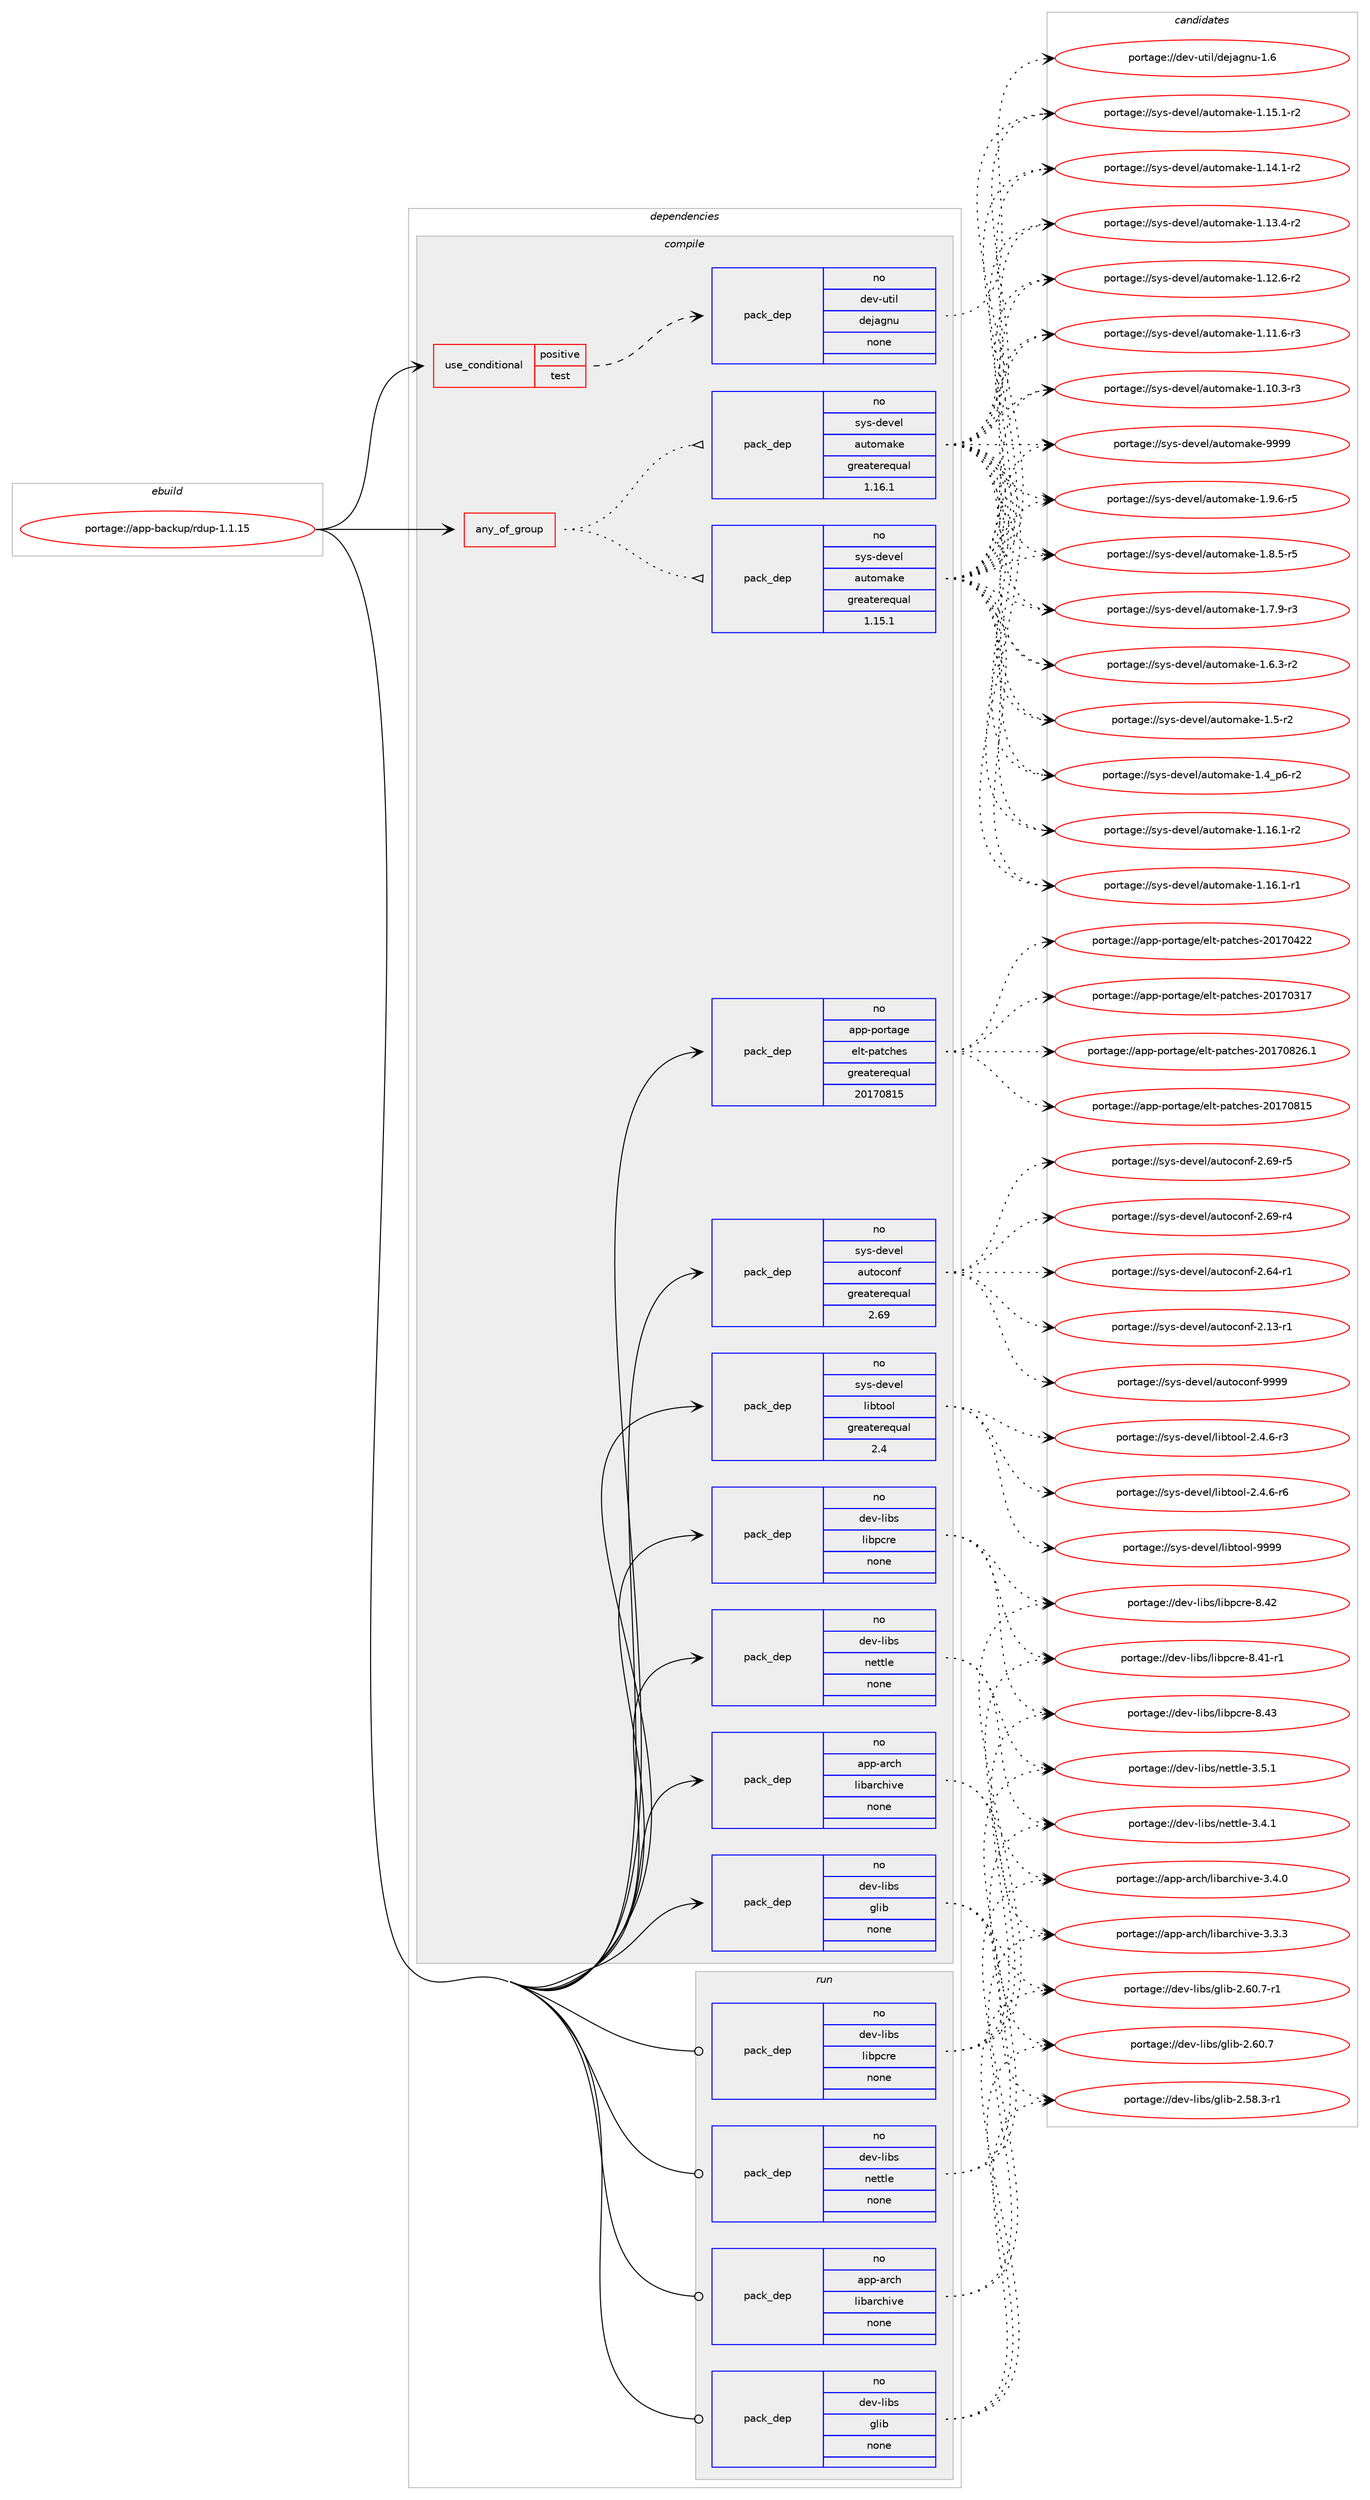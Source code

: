 digraph prolog {

# *************
# Graph options
# *************

newrank=true;
concentrate=true;
compound=true;
graph [rankdir=LR,fontname=Helvetica,fontsize=10,ranksep=1.5];#, ranksep=2.5, nodesep=0.2];
edge  [arrowhead=vee];
node  [fontname=Helvetica,fontsize=10];

# **********
# The ebuild
# **********

subgraph cluster_leftcol {
color=gray;
label=<<i>ebuild</i>>;
id [label="portage://app-backup/rdup-1.1.15", color=red, width=4, href="../app-backup/rdup-1.1.15.svg"];
}

# ****************
# The dependencies
# ****************

subgraph cluster_midcol {
color=gray;
label=<<i>dependencies</i>>;
subgraph cluster_compile {
fillcolor="#eeeeee";
style=filled;
label=<<i>compile</i>>;
subgraph any8298 {
dependency645411 [label=<<TABLE BORDER="0" CELLBORDER="1" CELLSPACING="0" CELLPADDING="4"><TR><TD CELLPADDING="10">any_of_group</TD></TR></TABLE>>, shape=none, color=red];subgraph pack484805 {
dependency645412 [label=<<TABLE BORDER="0" CELLBORDER="1" CELLSPACING="0" CELLPADDING="4" WIDTH="220"><TR><TD ROWSPAN="6" CELLPADDING="30">pack_dep</TD></TR><TR><TD WIDTH="110">no</TD></TR><TR><TD>sys-devel</TD></TR><TR><TD>automake</TD></TR><TR><TD>greaterequal</TD></TR><TR><TD>1.16.1</TD></TR></TABLE>>, shape=none, color=blue];
}
dependency645411:e -> dependency645412:w [weight=20,style="dotted",arrowhead="oinv"];
subgraph pack484806 {
dependency645413 [label=<<TABLE BORDER="0" CELLBORDER="1" CELLSPACING="0" CELLPADDING="4" WIDTH="220"><TR><TD ROWSPAN="6" CELLPADDING="30">pack_dep</TD></TR><TR><TD WIDTH="110">no</TD></TR><TR><TD>sys-devel</TD></TR><TR><TD>automake</TD></TR><TR><TD>greaterequal</TD></TR><TR><TD>1.15.1</TD></TR></TABLE>>, shape=none, color=blue];
}
dependency645411:e -> dependency645413:w [weight=20,style="dotted",arrowhead="oinv"];
}
id:e -> dependency645411:w [weight=20,style="solid",arrowhead="vee"];
subgraph cond152015 {
dependency645414 [label=<<TABLE BORDER="0" CELLBORDER="1" CELLSPACING="0" CELLPADDING="4"><TR><TD ROWSPAN="3" CELLPADDING="10">use_conditional</TD></TR><TR><TD>positive</TD></TR><TR><TD>test</TD></TR></TABLE>>, shape=none, color=red];
subgraph pack484807 {
dependency645415 [label=<<TABLE BORDER="0" CELLBORDER="1" CELLSPACING="0" CELLPADDING="4" WIDTH="220"><TR><TD ROWSPAN="6" CELLPADDING="30">pack_dep</TD></TR><TR><TD WIDTH="110">no</TD></TR><TR><TD>dev-util</TD></TR><TR><TD>dejagnu</TD></TR><TR><TD>none</TD></TR><TR><TD></TD></TR></TABLE>>, shape=none, color=blue];
}
dependency645414:e -> dependency645415:w [weight=20,style="dashed",arrowhead="vee"];
}
id:e -> dependency645414:w [weight=20,style="solid",arrowhead="vee"];
subgraph pack484808 {
dependency645416 [label=<<TABLE BORDER="0" CELLBORDER="1" CELLSPACING="0" CELLPADDING="4" WIDTH="220"><TR><TD ROWSPAN="6" CELLPADDING="30">pack_dep</TD></TR><TR><TD WIDTH="110">no</TD></TR><TR><TD>app-arch</TD></TR><TR><TD>libarchive</TD></TR><TR><TD>none</TD></TR><TR><TD></TD></TR></TABLE>>, shape=none, color=blue];
}
id:e -> dependency645416:w [weight=20,style="solid",arrowhead="vee"];
subgraph pack484809 {
dependency645417 [label=<<TABLE BORDER="0" CELLBORDER="1" CELLSPACING="0" CELLPADDING="4" WIDTH="220"><TR><TD ROWSPAN="6" CELLPADDING="30">pack_dep</TD></TR><TR><TD WIDTH="110">no</TD></TR><TR><TD>app-portage</TD></TR><TR><TD>elt-patches</TD></TR><TR><TD>greaterequal</TD></TR><TR><TD>20170815</TD></TR></TABLE>>, shape=none, color=blue];
}
id:e -> dependency645417:w [weight=20,style="solid",arrowhead="vee"];
subgraph pack484810 {
dependency645418 [label=<<TABLE BORDER="0" CELLBORDER="1" CELLSPACING="0" CELLPADDING="4" WIDTH="220"><TR><TD ROWSPAN="6" CELLPADDING="30">pack_dep</TD></TR><TR><TD WIDTH="110">no</TD></TR><TR><TD>dev-libs</TD></TR><TR><TD>glib</TD></TR><TR><TD>none</TD></TR><TR><TD></TD></TR></TABLE>>, shape=none, color=blue];
}
id:e -> dependency645418:w [weight=20,style="solid",arrowhead="vee"];
subgraph pack484811 {
dependency645419 [label=<<TABLE BORDER="0" CELLBORDER="1" CELLSPACING="0" CELLPADDING="4" WIDTH="220"><TR><TD ROWSPAN="6" CELLPADDING="30">pack_dep</TD></TR><TR><TD WIDTH="110">no</TD></TR><TR><TD>dev-libs</TD></TR><TR><TD>libpcre</TD></TR><TR><TD>none</TD></TR><TR><TD></TD></TR></TABLE>>, shape=none, color=blue];
}
id:e -> dependency645419:w [weight=20,style="solid",arrowhead="vee"];
subgraph pack484812 {
dependency645420 [label=<<TABLE BORDER="0" CELLBORDER="1" CELLSPACING="0" CELLPADDING="4" WIDTH="220"><TR><TD ROWSPAN="6" CELLPADDING="30">pack_dep</TD></TR><TR><TD WIDTH="110">no</TD></TR><TR><TD>dev-libs</TD></TR><TR><TD>nettle</TD></TR><TR><TD>none</TD></TR><TR><TD></TD></TR></TABLE>>, shape=none, color=blue];
}
id:e -> dependency645420:w [weight=20,style="solid",arrowhead="vee"];
subgraph pack484813 {
dependency645421 [label=<<TABLE BORDER="0" CELLBORDER="1" CELLSPACING="0" CELLPADDING="4" WIDTH="220"><TR><TD ROWSPAN="6" CELLPADDING="30">pack_dep</TD></TR><TR><TD WIDTH="110">no</TD></TR><TR><TD>sys-devel</TD></TR><TR><TD>autoconf</TD></TR><TR><TD>greaterequal</TD></TR><TR><TD>2.69</TD></TR></TABLE>>, shape=none, color=blue];
}
id:e -> dependency645421:w [weight=20,style="solid",arrowhead="vee"];
subgraph pack484814 {
dependency645422 [label=<<TABLE BORDER="0" CELLBORDER="1" CELLSPACING="0" CELLPADDING="4" WIDTH="220"><TR><TD ROWSPAN="6" CELLPADDING="30">pack_dep</TD></TR><TR><TD WIDTH="110">no</TD></TR><TR><TD>sys-devel</TD></TR><TR><TD>libtool</TD></TR><TR><TD>greaterequal</TD></TR><TR><TD>2.4</TD></TR></TABLE>>, shape=none, color=blue];
}
id:e -> dependency645422:w [weight=20,style="solid",arrowhead="vee"];
}
subgraph cluster_compileandrun {
fillcolor="#eeeeee";
style=filled;
label=<<i>compile and run</i>>;
}
subgraph cluster_run {
fillcolor="#eeeeee";
style=filled;
label=<<i>run</i>>;
subgraph pack484815 {
dependency645423 [label=<<TABLE BORDER="0" CELLBORDER="1" CELLSPACING="0" CELLPADDING="4" WIDTH="220"><TR><TD ROWSPAN="6" CELLPADDING="30">pack_dep</TD></TR><TR><TD WIDTH="110">no</TD></TR><TR><TD>app-arch</TD></TR><TR><TD>libarchive</TD></TR><TR><TD>none</TD></TR><TR><TD></TD></TR></TABLE>>, shape=none, color=blue];
}
id:e -> dependency645423:w [weight=20,style="solid",arrowhead="odot"];
subgraph pack484816 {
dependency645424 [label=<<TABLE BORDER="0" CELLBORDER="1" CELLSPACING="0" CELLPADDING="4" WIDTH="220"><TR><TD ROWSPAN="6" CELLPADDING="30">pack_dep</TD></TR><TR><TD WIDTH="110">no</TD></TR><TR><TD>dev-libs</TD></TR><TR><TD>glib</TD></TR><TR><TD>none</TD></TR><TR><TD></TD></TR></TABLE>>, shape=none, color=blue];
}
id:e -> dependency645424:w [weight=20,style="solid",arrowhead="odot"];
subgraph pack484817 {
dependency645425 [label=<<TABLE BORDER="0" CELLBORDER="1" CELLSPACING="0" CELLPADDING="4" WIDTH="220"><TR><TD ROWSPAN="6" CELLPADDING="30">pack_dep</TD></TR><TR><TD WIDTH="110">no</TD></TR><TR><TD>dev-libs</TD></TR><TR><TD>libpcre</TD></TR><TR><TD>none</TD></TR><TR><TD></TD></TR></TABLE>>, shape=none, color=blue];
}
id:e -> dependency645425:w [weight=20,style="solid",arrowhead="odot"];
subgraph pack484818 {
dependency645426 [label=<<TABLE BORDER="0" CELLBORDER="1" CELLSPACING="0" CELLPADDING="4" WIDTH="220"><TR><TD ROWSPAN="6" CELLPADDING="30">pack_dep</TD></TR><TR><TD WIDTH="110">no</TD></TR><TR><TD>dev-libs</TD></TR><TR><TD>nettle</TD></TR><TR><TD>none</TD></TR><TR><TD></TD></TR></TABLE>>, shape=none, color=blue];
}
id:e -> dependency645426:w [weight=20,style="solid",arrowhead="odot"];
}
}

# **************
# The candidates
# **************

subgraph cluster_choices {
rank=same;
color=gray;
label=<<i>candidates</i>>;

subgraph choice484805 {
color=black;
nodesep=1;
choice115121115451001011181011084797117116111109971071014557575757 [label="portage://sys-devel/automake-9999", color=red, width=4,href="../sys-devel/automake-9999.svg"];
choice115121115451001011181011084797117116111109971071014549465746544511453 [label="portage://sys-devel/automake-1.9.6-r5", color=red, width=4,href="../sys-devel/automake-1.9.6-r5.svg"];
choice115121115451001011181011084797117116111109971071014549465646534511453 [label="portage://sys-devel/automake-1.8.5-r5", color=red, width=4,href="../sys-devel/automake-1.8.5-r5.svg"];
choice115121115451001011181011084797117116111109971071014549465546574511451 [label="portage://sys-devel/automake-1.7.9-r3", color=red, width=4,href="../sys-devel/automake-1.7.9-r3.svg"];
choice115121115451001011181011084797117116111109971071014549465446514511450 [label="portage://sys-devel/automake-1.6.3-r2", color=red, width=4,href="../sys-devel/automake-1.6.3-r2.svg"];
choice11512111545100101118101108479711711611110997107101454946534511450 [label="portage://sys-devel/automake-1.5-r2", color=red, width=4,href="../sys-devel/automake-1.5-r2.svg"];
choice115121115451001011181011084797117116111109971071014549465295112544511450 [label="portage://sys-devel/automake-1.4_p6-r2", color=red, width=4,href="../sys-devel/automake-1.4_p6-r2.svg"];
choice11512111545100101118101108479711711611110997107101454946495446494511450 [label="portage://sys-devel/automake-1.16.1-r2", color=red, width=4,href="../sys-devel/automake-1.16.1-r2.svg"];
choice11512111545100101118101108479711711611110997107101454946495446494511449 [label="portage://sys-devel/automake-1.16.1-r1", color=red, width=4,href="../sys-devel/automake-1.16.1-r1.svg"];
choice11512111545100101118101108479711711611110997107101454946495346494511450 [label="portage://sys-devel/automake-1.15.1-r2", color=red, width=4,href="../sys-devel/automake-1.15.1-r2.svg"];
choice11512111545100101118101108479711711611110997107101454946495246494511450 [label="portage://sys-devel/automake-1.14.1-r2", color=red, width=4,href="../sys-devel/automake-1.14.1-r2.svg"];
choice11512111545100101118101108479711711611110997107101454946495146524511450 [label="portage://sys-devel/automake-1.13.4-r2", color=red, width=4,href="../sys-devel/automake-1.13.4-r2.svg"];
choice11512111545100101118101108479711711611110997107101454946495046544511450 [label="portage://sys-devel/automake-1.12.6-r2", color=red, width=4,href="../sys-devel/automake-1.12.6-r2.svg"];
choice11512111545100101118101108479711711611110997107101454946494946544511451 [label="portage://sys-devel/automake-1.11.6-r3", color=red, width=4,href="../sys-devel/automake-1.11.6-r3.svg"];
choice11512111545100101118101108479711711611110997107101454946494846514511451 [label="portage://sys-devel/automake-1.10.3-r3", color=red, width=4,href="../sys-devel/automake-1.10.3-r3.svg"];
dependency645412:e -> choice115121115451001011181011084797117116111109971071014557575757:w [style=dotted,weight="100"];
dependency645412:e -> choice115121115451001011181011084797117116111109971071014549465746544511453:w [style=dotted,weight="100"];
dependency645412:e -> choice115121115451001011181011084797117116111109971071014549465646534511453:w [style=dotted,weight="100"];
dependency645412:e -> choice115121115451001011181011084797117116111109971071014549465546574511451:w [style=dotted,weight="100"];
dependency645412:e -> choice115121115451001011181011084797117116111109971071014549465446514511450:w [style=dotted,weight="100"];
dependency645412:e -> choice11512111545100101118101108479711711611110997107101454946534511450:w [style=dotted,weight="100"];
dependency645412:e -> choice115121115451001011181011084797117116111109971071014549465295112544511450:w [style=dotted,weight="100"];
dependency645412:e -> choice11512111545100101118101108479711711611110997107101454946495446494511450:w [style=dotted,weight="100"];
dependency645412:e -> choice11512111545100101118101108479711711611110997107101454946495446494511449:w [style=dotted,weight="100"];
dependency645412:e -> choice11512111545100101118101108479711711611110997107101454946495346494511450:w [style=dotted,weight="100"];
dependency645412:e -> choice11512111545100101118101108479711711611110997107101454946495246494511450:w [style=dotted,weight="100"];
dependency645412:e -> choice11512111545100101118101108479711711611110997107101454946495146524511450:w [style=dotted,weight="100"];
dependency645412:e -> choice11512111545100101118101108479711711611110997107101454946495046544511450:w [style=dotted,weight="100"];
dependency645412:e -> choice11512111545100101118101108479711711611110997107101454946494946544511451:w [style=dotted,weight="100"];
dependency645412:e -> choice11512111545100101118101108479711711611110997107101454946494846514511451:w [style=dotted,weight="100"];
}
subgraph choice484806 {
color=black;
nodesep=1;
choice115121115451001011181011084797117116111109971071014557575757 [label="portage://sys-devel/automake-9999", color=red, width=4,href="../sys-devel/automake-9999.svg"];
choice115121115451001011181011084797117116111109971071014549465746544511453 [label="portage://sys-devel/automake-1.9.6-r5", color=red, width=4,href="../sys-devel/automake-1.9.6-r5.svg"];
choice115121115451001011181011084797117116111109971071014549465646534511453 [label="portage://sys-devel/automake-1.8.5-r5", color=red, width=4,href="../sys-devel/automake-1.8.5-r5.svg"];
choice115121115451001011181011084797117116111109971071014549465546574511451 [label="portage://sys-devel/automake-1.7.9-r3", color=red, width=4,href="../sys-devel/automake-1.7.9-r3.svg"];
choice115121115451001011181011084797117116111109971071014549465446514511450 [label="portage://sys-devel/automake-1.6.3-r2", color=red, width=4,href="../sys-devel/automake-1.6.3-r2.svg"];
choice11512111545100101118101108479711711611110997107101454946534511450 [label="portage://sys-devel/automake-1.5-r2", color=red, width=4,href="../sys-devel/automake-1.5-r2.svg"];
choice115121115451001011181011084797117116111109971071014549465295112544511450 [label="portage://sys-devel/automake-1.4_p6-r2", color=red, width=4,href="../sys-devel/automake-1.4_p6-r2.svg"];
choice11512111545100101118101108479711711611110997107101454946495446494511450 [label="portage://sys-devel/automake-1.16.1-r2", color=red, width=4,href="../sys-devel/automake-1.16.1-r2.svg"];
choice11512111545100101118101108479711711611110997107101454946495446494511449 [label="portage://sys-devel/automake-1.16.1-r1", color=red, width=4,href="../sys-devel/automake-1.16.1-r1.svg"];
choice11512111545100101118101108479711711611110997107101454946495346494511450 [label="portage://sys-devel/automake-1.15.1-r2", color=red, width=4,href="../sys-devel/automake-1.15.1-r2.svg"];
choice11512111545100101118101108479711711611110997107101454946495246494511450 [label="portage://sys-devel/automake-1.14.1-r2", color=red, width=4,href="../sys-devel/automake-1.14.1-r2.svg"];
choice11512111545100101118101108479711711611110997107101454946495146524511450 [label="portage://sys-devel/automake-1.13.4-r2", color=red, width=4,href="../sys-devel/automake-1.13.4-r2.svg"];
choice11512111545100101118101108479711711611110997107101454946495046544511450 [label="portage://sys-devel/automake-1.12.6-r2", color=red, width=4,href="../sys-devel/automake-1.12.6-r2.svg"];
choice11512111545100101118101108479711711611110997107101454946494946544511451 [label="portage://sys-devel/automake-1.11.6-r3", color=red, width=4,href="../sys-devel/automake-1.11.6-r3.svg"];
choice11512111545100101118101108479711711611110997107101454946494846514511451 [label="portage://sys-devel/automake-1.10.3-r3", color=red, width=4,href="../sys-devel/automake-1.10.3-r3.svg"];
dependency645413:e -> choice115121115451001011181011084797117116111109971071014557575757:w [style=dotted,weight="100"];
dependency645413:e -> choice115121115451001011181011084797117116111109971071014549465746544511453:w [style=dotted,weight="100"];
dependency645413:e -> choice115121115451001011181011084797117116111109971071014549465646534511453:w [style=dotted,weight="100"];
dependency645413:e -> choice115121115451001011181011084797117116111109971071014549465546574511451:w [style=dotted,weight="100"];
dependency645413:e -> choice115121115451001011181011084797117116111109971071014549465446514511450:w [style=dotted,weight="100"];
dependency645413:e -> choice11512111545100101118101108479711711611110997107101454946534511450:w [style=dotted,weight="100"];
dependency645413:e -> choice115121115451001011181011084797117116111109971071014549465295112544511450:w [style=dotted,weight="100"];
dependency645413:e -> choice11512111545100101118101108479711711611110997107101454946495446494511450:w [style=dotted,weight="100"];
dependency645413:e -> choice11512111545100101118101108479711711611110997107101454946495446494511449:w [style=dotted,weight="100"];
dependency645413:e -> choice11512111545100101118101108479711711611110997107101454946495346494511450:w [style=dotted,weight="100"];
dependency645413:e -> choice11512111545100101118101108479711711611110997107101454946495246494511450:w [style=dotted,weight="100"];
dependency645413:e -> choice11512111545100101118101108479711711611110997107101454946495146524511450:w [style=dotted,weight="100"];
dependency645413:e -> choice11512111545100101118101108479711711611110997107101454946495046544511450:w [style=dotted,weight="100"];
dependency645413:e -> choice11512111545100101118101108479711711611110997107101454946494946544511451:w [style=dotted,weight="100"];
dependency645413:e -> choice11512111545100101118101108479711711611110997107101454946494846514511451:w [style=dotted,weight="100"];
}
subgraph choice484807 {
color=black;
nodesep=1;
choice10010111845117116105108471001011069710311011745494654 [label="portage://dev-util/dejagnu-1.6", color=red, width=4,href="../dev-util/dejagnu-1.6.svg"];
dependency645415:e -> choice10010111845117116105108471001011069710311011745494654:w [style=dotted,weight="100"];
}
subgraph choice484808 {
color=black;
nodesep=1;
choice9711211245971149910447108105989711499104105118101455146524648 [label="portage://app-arch/libarchive-3.4.0", color=red, width=4,href="../app-arch/libarchive-3.4.0.svg"];
choice9711211245971149910447108105989711499104105118101455146514651 [label="portage://app-arch/libarchive-3.3.3", color=red, width=4,href="../app-arch/libarchive-3.3.3.svg"];
dependency645416:e -> choice9711211245971149910447108105989711499104105118101455146524648:w [style=dotted,weight="100"];
dependency645416:e -> choice9711211245971149910447108105989711499104105118101455146514651:w [style=dotted,weight="100"];
}
subgraph choice484809 {
color=black;
nodesep=1;
choice971121124511211111411697103101471011081164511297116991041011154550484955485650544649 [label="portage://app-portage/elt-patches-20170826.1", color=red, width=4,href="../app-portage/elt-patches-20170826.1.svg"];
choice97112112451121111141169710310147101108116451129711699104101115455048495548564953 [label="portage://app-portage/elt-patches-20170815", color=red, width=4,href="../app-portage/elt-patches-20170815.svg"];
choice97112112451121111141169710310147101108116451129711699104101115455048495548525050 [label="portage://app-portage/elt-patches-20170422", color=red, width=4,href="../app-portage/elt-patches-20170422.svg"];
choice97112112451121111141169710310147101108116451129711699104101115455048495548514955 [label="portage://app-portage/elt-patches-20170317", color=red, width=4,href="../app-portage/elt-patches-20170317.svg"];
dependency645417:e -> choice971121124511211111411697103101471011081164511297116991041011154550484955485650544649:w [style=dotted,weight="100"];
dependency645417:e -> choice97112112451121111141169710310147101108116451129711699104101115455048495548564953:w [style=dotted,weight="100"];
dependency645417:e -> choice97112112451121111141169710310147101108116451129711699104101115455048495548525050:w [style=dotted,weight="100"];
dependency645417:e -> choice97112112451121111141169710310147101108116451129711699104101115455048495548514955:w [style=dotted,weight="100"];
}
subgraph choice484810 {
color=black;
nodesep=1;
choice10010111845108105981154710310810598455046544846554511449 [label="portage://dev-libs/glib-2.60.7-r1", color=red, width=4,href="../dev-libs/glib-2.60.7-r1.svg"];
choice1001011184510810598115471031081059845504654484655 [label="portage://dev-libs/glib-2.60.7", color=red, width=4,href="../dev-libs/glib-2.60.7.svg"];
choice10010111845108105981154710310810598455046535646514511449 [label="portage://dev-libs/glib-2.58.3-r1", color=red, width=4,href="../dev-libs/glib-2.58.3-r1.svg"];
dependency645418:e -> choice10010111845108105981154710310810598455046544846554511449:w [style=dotted,weight="100"];
dependency645418:e -> choice1001011184510810598115471031081059845504654484655:w [style=dotted,weight="100"];
dependency645418:e -> choice10010111845108105981154710310810598455046535646514511449:w [style=dotted,weight="100"];
}
subgraph choice484811 {
color=black;
nodesep=1;
choice10010111845108105981154710810598112991141014556465251 [label="portage://dev-libs/libpcre-8.43", color=red, width=4,href="../dev-libs/libpcre-8.43.svg"];
choice10010111845108105981154710810598112991141014556465250 [label="portage://dev-libs/libpcre-8.42", color=red, width=4,href="../dev-libs/libpcre-8.42.svg"];
choice100101118451081059811547108105981129911410145564652494511449 [label="portage://dev-libs/libpcre-8.41-r1", color=red, width=4,href="../dev-libs/libpcre-8.41-r1.svg"];
dependency645419:e -> choice10010111845108105981154710810598112991141014556465251:w [style=dotted,weight="100"];
dependency645419:e -> choice10010111845108105981154710810598112991141014556465250:w [style=dotted,weight="100"];
dependency645419:e -> choice100101118451081059811547108105981129911410145564652494511449:w [style=dotted,weight="100"];
}
subgraph choice484812 {
color=black;
nodesep=1;
choice100101118451081059811547110101116116108101455146534649 [label="portage://dev-libs/nettle-3.5.1", color=red, width=4,href="../dev-libs/nettle-3.5.1.svg"];
choice100101118451081059811547110101116116108101455146524649 [label="portage://dev-libs/nettle-3.4.1", color=red, width=4,href="../dev-libs/nettle-3.4.1.svg"];
dependency645420:e -> choice100101118451081059811547110101116116108101455146534649:w [style=dotted,weight="100"];
dependency645420:e -> choice100101118451081059811547110101116116108101455146524649:w [style=dotted,weight="100"];
}
subgraph choice484813 {
color=black;
nodesep=1;
choice115121115451001011181011084797117116111991111101024557575757 [label="portage://sys-devel/autoconf-9999", color=red, width=4,href="../sys-devel/autoconf-9999.svg"];
choice1151211154510010111810110847971171161119911111010245504654574511453 [label="portage://sys-devel/autoconf-2.69-r5", color=red, width=4,href="../sys-devel/autoconf-2.69-r5.svg"];
choice1151211154510010111810110847971171161119911111010245504654574511452 [label="portage://sys-devel/autoconf-2.69-r4", color=red, width=4,href="../sys-devel/autoconf-2.69-r4.svg"];
choice1151211154510010111810110847971171161119911111010245504654524511449 [label="portage://sys-devel/autoconf-2.64-r1", color=red, width=4,href="../sys-devel/autoconf-2.64-r1.svg"];
choice1151211154510010111810110847971171161119911111010245504649514511449 [label="portage://sys-devel/autoconf-2.13-r1", color=red, width=4,href="../sys-devel/autoconf-2.13-r1.svg"];
dependency645421:e -> choice115121115451001011181011084797117116111991111101024557575757:w [style=dotted,weight="100"];
dependency645421:e -> choice1151211154510010111810110847971171161119911111010245504654574511453:w [style=dotted,weight="100"];
dependency645421:e -> choice1151211154510010111810110847971171161119911111010245504654574511452:w [style=dotted,weight="100"];
dependency645421:e -> choice1151211154510010111810110847971171161119911111010245504654524511449:w [style=dotted,weight="100"];
dependency645421:e -> choice1151211154510010111810110847971171161119911111010245504649514511449:w [style=dotted,weight="100"];
}
subgraph choice484814 {
color=black;
nodesep=1;
choice1151211154510010111810110847108105981161111111084557575757 [label="portage://sys-devel/libtool-9999", color=red, width=4,href="../sys-devel/libtool-9999.svg"];
choice1151211154510010111810110847108105981161111111084550465246544511454 [label="portage://sys-devel/libtool-2.4.6-r6", color=red, width=4,href="../sys-devel/libtool-2.4.6-r6.svg"];
choice1151211154510010111810110847108105981161111111084550465246544511451 [label="portage://sys-devel/libtool-2.4.6-r3", color=red, width=4,href="../sys-devel/libtool-2.4.6-r3.svg"];
dependency645422:e -> choice1151211154510010111810110847108105981161111111084557575757:w [style=dotted,weight="100"];
dependency645422:e -> choice1151211154510010111810110847108105981161111111084550465246544511454:w [style=dotted,weight="100"];
dependency645422:e -> choice1151211154510010111810110847108105981161111111084550465246544511451:w [style=dotted,weight="100"];
}
subgraph choice484815 {
color=black;
nodesep=1;
choice9711211245971149910447108105989711499104105118101455146524648 [label="portage://app-arch/libarchive-3.4.0", color=red, width=4,href="../app-arch/libarchive-3.4.0.svg"];
choice9711211245971149910447108105989711499104105118101455146514651 [label="portage://app-arch/libarchive-3.3.3", color=red, width=4,href="../app-arch/libarchive-3.3.3.svg"];
dependency645423:e -> choice9711211245971149910447108105989711499104105118101455146524648:w [style=dotted,weight="100"];
dependency645423:e -> choice9711211245971149910447108105989711499104105118101455146514651:w [style=dotted,weight="100"];
}
subgraph choice484816 {
color=black;
nodesep=1;
choice10010111845108105981154710310810598455046544846554511449 [label="portage://dev-libs/glib-2.60.7-r1", color=red, width=4,href="../dev-libs/glib-2.60.7-r1.svg"];
choice1001011184510810598115471031081059845504654484655 [label="portage://dev-libs/glib-2.60.7", color=red, width=4,href="../dev-libs/glib-2.60.7.svg"];
choice10010111845108105981154710310810598455046535646514511449 [label="portage://dev-libs/glib-2.58.3-r1", color=red, width=4,href="../dev-libs/glib-2.58.3-r1.svg"];
dependency645424:e -> choice10010111845108105981154710310810598455046544846554511449:w [style=dotted,weight="100"];
dependency645424:e -> choice1001011184510810598115471031081059845504654484655:w [style=dotted,weight="100"];
dependency645424:e -> choice10010111845108105981154710310810598455046535646514511449:w [style=dotted,weight="100"];
}
subgraph choice484817 {
color=black;
nodesep=1;
choice10010111845108105981154710810598112991141014556465251 [label="portage://dev-libs/libpcre-8.43", color=red, width=4,href="../dev-libs/libpcre-8.43.svg"];
choice10010111845108105981154710810598112991141014556465250 [label="portage://dev-libs/libpcre-8.42", color=red, width=4,href="../dev-libs/libpcre-8.42.svg"];
choice100101118451081059811547108105981129911410145564652494511449 [label="portage://dev-libs/libpcre-8.41-r1", color=red, width=4,href="../dev-libs/libpcre-8.41-r1.svg"];
dependency645425:e -> choice10010111845108105981154710810598112991141014556465251:w [style=dotted,weight="100"];
dependency645425:e -> choice10010111845108105981154710810598112991141014556465250:w [style=dotted,weight="100"];
dependency645425:e -> choice100101118451081059811547108105981129911410145564652494511449:w [style=dotted,weight="100"];
}
subgraph choice484818 {
color=black;
nodesep=1;
choice100101118451081059811547110101116116108101455146534649 [label="portage://dev-libs/nettle-3.5.1", color=red, width=4,href="../dev-libs/nettle-3.5.1.svg"];
choice100101118451081059811547110101116116108101455146524649 [label="portage://dev-libs/nettle-3.4.1", color=red, width=4,href="../dev-libs/nettle-3.4.1.svg"];
dependency645426:e -> choice100101118451081059811547110101116116108101455146534649:w [style=dotted,weight="100"];
dependency645426:e -> choice100101118451081059811547110101116116108101455146524649:w [style=dotted,weight="100"];
}
}

}
